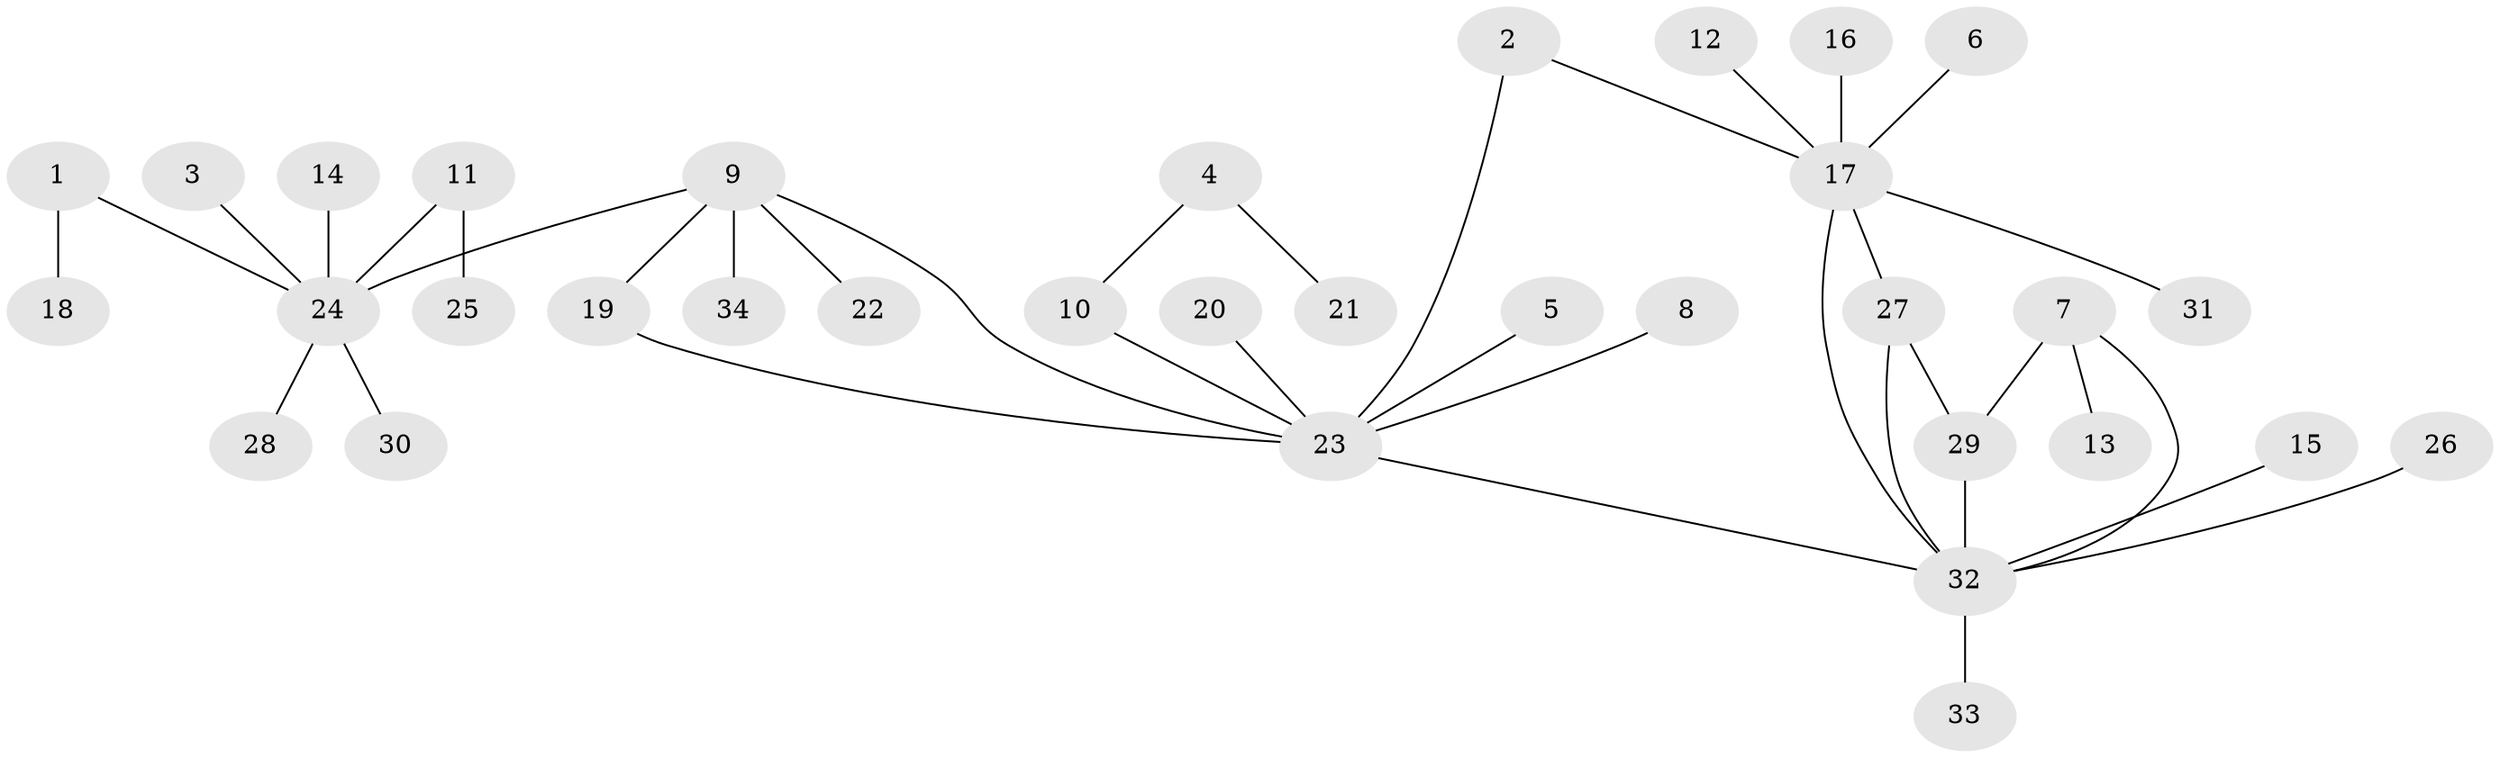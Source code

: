 // original degree distribution, {9: 0.04411764705882353, 7: 0.014705882352941176, 1: 0.5735294117647058, 10: 0.014705882352941176, 3: 0.029411764705882353, 4: 0.058823529411764705, 5: 0.014705882352941176, 2: 0.25}
// Generated by graph-tools (version 1.1) at 2025/36/03/04/25 23:36:43]
// undirected, 34 vertices, 38 edges
graph export_dot {
  node [color=gray90,style=filled];
  1;
  2;
  3;
  4;
  5;
  6;
  7;
  8;
  9;
  10;
  11;
  12;
  13;
  14;
  15;
  16;
  17;
  18;
  19;
  20;
  21;
  22;
  23;
  24;
  25;
  26;
  27;
  28;
  29;
  30;
  31;
  32;
  33;
  34;
  1 -- 18 [weight=1.0];
  1 -- 24 [weight=1.0];
  2 -- 17 [weight=1.0];
  2 -- 23 [weight=1.0];
  3 -- 24 [weight=1.0];
  4 -- 10 [weight=1.0];
  4 -- 21 [weight=1.0];
  5 -- 23 [weight=1.0];
  6 -- 17 [weight=1.0];
  7 -- 13 [weight=1.0];
  7 -- 29 [weight=1.0];
  7 -- 32 [weight=1.0];
  8 -- 23 [weight=1.0];
  9 -- 19 [weight=1.0];
  9 -- 22 [weight=1.0];
  9 -- 23 [weight=1.0];
  9 -- 24 [weight=1.0];
  9 -- 34 [weight=1.0];
  10 -- 23 [weight=1.0];
  11 -- 24 [weight=1.0];
  11 -- 25 [weight=1.0];
  12 -- 17 [weight=1.0];
  14 -- 24 [weight=1.0];
  15 -- 32 [weight=1.0];
  16 -- 17 [weight=1.0];
  17 -- 27 [weight=1.0];
  17 -- 31 [weight=1.0];
  17 -- 32 [weight=1.0];
  19 -- 23 [weight=1.0];
  20 -- 23 [weight=1.0];
  23 -- 32 [weight=1.0];
  24 -- 28 [weight=1.0];
  24 -- 30 [weight=1.0];
  26 -- 32 [weight=1.0];
  27 -- 29 [weight=1.0];
  27 -- 32 [weight=1.0];
  29 -- 32 [weight=1.0];
  32 -- 33 [weight=1.0];
}
